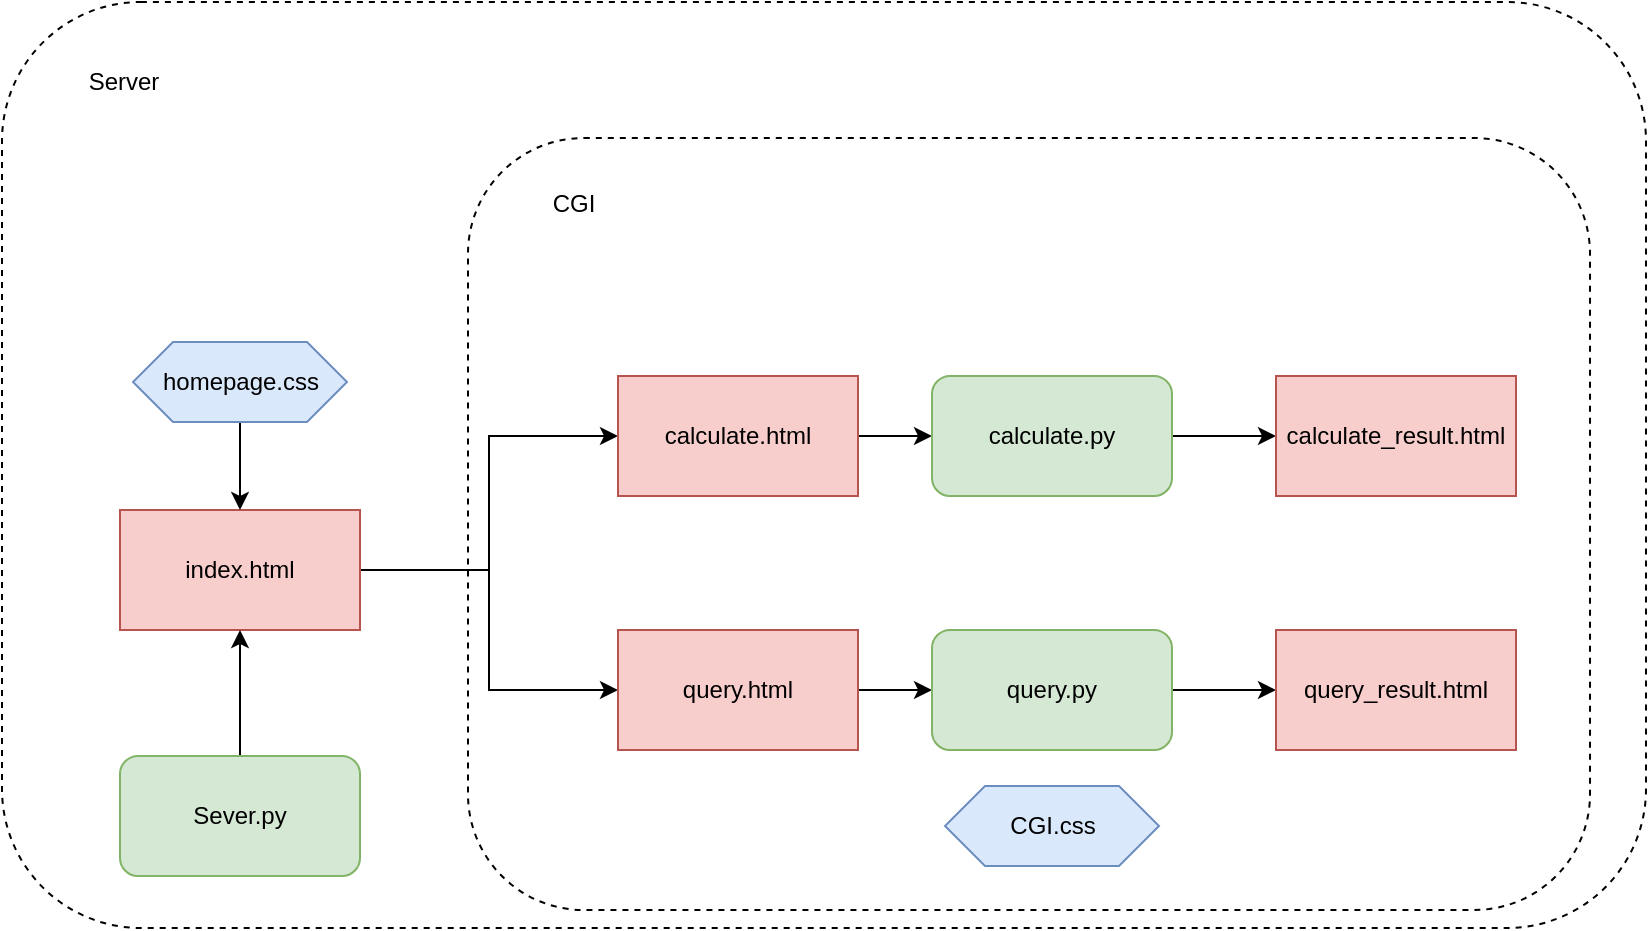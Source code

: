 <mxfile version="21.5.0" type="github">
  <diagram name="第 1 页" id="jlVK5qfQyr_egqlrKWcN">
    <mxGraphModel dx="1101" dy="591" grid="0" gridSize="10" guides="1" tooltips="1" connect="1" arrows="1" fold="1" page="1" pageScale="1" pageWidth="3300" pageHeight="4681" math="0" shadow="0">
      <root>
        <mxCell id="0" />
        <mxCell id="1" parent="0" />
        <mxCell id="SPlZ0tC5TAW43HDRAYUb-23" value="" style="rounded=1;whiteSpace=wrap;html=1;fillColor=none;strokeColor=default;dashed=1;" vertex="1" parent="1">
          <mxGeometry x="551" y="504" width="822" height="463" as="geometry" />
        </mxCell>
        <mxCell id="SPlZ0tC5TAW43HDRAYUb-21" value="" style="rounded=1;whiteSpace=wrap;html=1;fillColor=none;strokeColor=default;dashed=1;" vertex="1" parent="1">
          <mxGeometry x="784" y="572" width="561" height="386" as="geometry" />
        </mxCell>
        <mxCell id="SPlZ0tC5TAW43HDRAYUb-7" style="edgeStyle=orthogonalEdgeStyle;rounded=0;orthogonalLoop=1;jettySize=auto;html=1;entryX=0;entryY=0.5;entryDx=0;entryDy=0;" edge="1" parent="1" source="SPlZ0tC5TAW43HDRAYUb-1" target="SPlZ0tC5TAW43HDRAYUb-6">
          <mxGeometry relative="1" as="geometry" />
        </mxCell>
        <mxCell id="SPlZ0tC5TAW43HDRAYUb-9" style="edgeStyle=orthogonalEdgeStyle;rounded=0;orthogonalLoop=1;jettySize=auto;html=1;" edge="1" parent="1" source="SPlZ0tC5TAW43HDRAYUb-1" target="SPlZ0tC5TAW43HDRAYUb-8">
          <mxGeometry relative="1" as="geometry" />
        </mxCell>
        <mxCell id="SPlZ0tC5TAW43HDRAYUb-1" value="index.html" style="rounded=0;whiteSpace=wrap;html=1;fillColor=#f8cecc;strokeColor=#b85450;" vertex="1" parent="1">
          <mxGeometry x="610" y="758" width="120" height="60" as="geometry" />
        </mxCell>
        <mxCell id="SPlZ0tC5TAW43HDRAYUb-5" style="edgeStyle=orthogonalEdgeStyle;rounded=0;orthogonalLoop=1;jettySize=auto;html=1;entryX=0.5;entryY=1;entryDx=0;entryDy=0;" edge="1" parent="1" source="SPlZ0tC5TAW43HDRAYUb-2" target="SPlZ0tC5TAW43HDRAYUb-1">
          <mxGeometry relative="1" as="geometry" />
        </mxCell>
        <mxCell id="SPlZ0tC5TAW43HDRAYUb-2" value="Sever.py" style="rounded=1;whiteSpace=wrap;html=1;fillColor=#d5e8d4;strokeColor=#82b366;" vertex="1" parent="1">
          <mxGeometry x="610" y="881" width="120" height="60" as="geometry" />
        </mxCell>
        <mxCell id="SPlZ0tC5TAW43HDRAYUb-11" style="edgeStyle=orthogonalEdgeStyle;rounded=0;orthogonalLoop=1;jettySize=auto;html=1;entryX=0;entryY=0.5;entryDx=0;entryDy=0;" edge="1" parent="1" source="SPlZ0tC5TAW43HDRAYUb-6" target="SPlZ0tC5TAW43HDRAYUb-10">
          <mxGeometry relative="1" as="geometry" />
        </mxCell>
        <mxCell id="SPlZ0tC5TAW43HDRAYUb-6" value="calculate.html" style="rounded=0;whiteSpace=wrap;html=1;fillColor=#f8cecc;strokeColor=#b85450;" vertex="1" parent="1">
          <mxGeometry x="859" y="691" width="120" height="60" as="geometry" />
        </mxCell>
        <mxCell id="SPlZ0tC5TAW43HDRAYUb-13" style="edgeStyle=orthogonalEdgeStyle;rounded=0;orthogonalLoop=1;jettySize=auto;html=1;entryX=0;entryY=0.5;entryDx=0;entryDy=0;" edge="1" parent="1" source="SPlZ0tC5TAW43HDRAYUb-8" target="SPlZ0tC5TAW43HDRAYUb-12">
          <mxGeometry relative="1" as="geometry" />
        </mxCell>
        <mxCell id="SPlZ0tC5TAW43HDRAYUb-8" value="query.html" style="rounded=0;whiteSpace=wrap;html=1;fillColor=#f8cecc;strokeColor=#b85450;" vertex="1" parent="1">
          <mxGeometry x="859" y="818" width="120" height="60" as="geometry" />
        </mxCell>
        <mxCell id="SPlZ0tC5TAW43HDRAYUb-15" style="edgeStyle=orthogonalEdgeStyle;rounded=0;orthogonalLoop=1;jettySize=auto;html=1;" edge="1" parent="1" source="SPlZ0tC5TAW43HDRAYUb-10" target="SPlZ0tC5TAW43HDRAYUb-14">
          <mxGeometry relative="1" as="geometry" />
        </mxCell>
        <mxCell id="SPlZ0tC5TAW43HDRAYUb-10" value="calculate.py" style="rounded=1;whiteSpace=wrap;html=1;fillColor=#d5e8d4;strokeColor=#82b366;" vertex="1" parent="1">
          <mxGeometry x="1016" y="691" width="120" height="60" as="geometry" />
        </mxCell>
        <mxCell id="SPlZ0tC5TAW43HDRAYUb-17" style="edgeStyle=orthogonalEdgeStyle;rounded=0;orthogonalLoop=1;jettySize=auto;html=1;entryX=0;entryY=0.5;entryDx=0;entryDy=0;" edge="1" parent="1" source="SPlZ0tC5TAW43HDRAYUb-12" target="SPlZ0tC5TAW43HDRAYUb-16">
          <mxGeometry relative="1" as="geometry" />
        </mxCell>
        <mxCell id="SPlZ0tC5TAW43HDRAYUb-12" value="query.py" style="rounded=1;whiteSpace=wrap;html=1;fillColor=#d5e8d4;strokeColor=#82b366;" vertex="1" parent="1">
          <mxGeometry x="1016" y="818" width="120" height="60" as="geometry" />
        </mxCell>
        <mxCell id="SPlZ0tC5TAW43HDRAYUb-14" value="calculate_result.html" style="rounded=0;whiteSpace=wrap;html=1;fillColor=#f8cecc;strokeColor=#b85450;" vertex="1" parent="1">
          <mxGeometry x="1188" y="691" width="120" height="60" as="geometry" />
        </mxCell>
        <mxCell id="SPlZ0tC5TAW43HDRAYUb-16" value="query_result.html" style="rounded=0;whiteSpace=wrap;html=1;fillColor=#f8cecc;strokeColor=#b85450;" vertex="1" parent="1">
          <mxGeometry x="1188" y="818" width="120" height="60" as="geometry" />
        </mxCell>
        <mxCell id="SPlZ0tC5TAW43HDRAYUb-19" style="edgeStyle=orthogonalEdgeStyle;rounded=0;orthogonalLoop=1;jettySize=auto;html=1;entryX=0.5;entryY=0;entryDx=0;entryDy=0;" edge="1" parent="1" source="SPlZ0tC5TAW43HDRAYUb-18" target="SPlZ0tC5TAW43HDRAYUb-1">
          <mxGeometry relative="1" as="geometry" />
        </mxCell>
        <mxCell id="SPlZ0tC5TAW43HDRAYUb-18" value="homepage.css" style="shape=hexagon;perimeter=hexagonPerimeter2;whiteSpace=wrap;html=1;fixedSize=1;fillColor=#dae8fc;strokeColor=#6c8ebf;" vertex="1" parent="1">
          <mxGeometry x="616.5" y="674" width="107" height="40" as="geometry" />
        </mxCell>
        <mxCell id="SPlZ0tC5TAW43HDRAYUb-20" value="CGI.css" style="shape=hexagon;perimeter=hexagonPerimeter2;whiteSpace=wrap;html=1;fixedSize=1;fillColor=#dae8fc;strokeColor=#6c8ebf;" vertex="1" parent="1">
          <mxGeometry x="1022.5" y="896" width="107" height="40" as="geometry" />
        </mxCell>
        <mxCell id="SPlZ0tC5TAW43HDRAYUb-22" value="CGI" style="text;html=1;strokeColor=none;fillColor=none;align=center;verticalAlign=middle;whiteSpace=wrap;rounded=0;" vertex="1" parent="1">
          <mxGeometry x="807" y="590" width="60" height="30" as="geometry" />
        </mxCell>
        <mxCell id="SPlZ0tC5TAW43HDRAYUb-24" value="Server" style="text;html=1;strokeColor=none;fillColor=none;align=center;verticalAlign=middle;whiteSpace=wrap;rounded=0;" vertex="1" parent="1">
          <mxGeometry x="582" y="529" width="60" height="30" as="geometry" />
        </mxCell>
      </root>
    </mxGraphModel>
  </diagram>
</mxfile>
